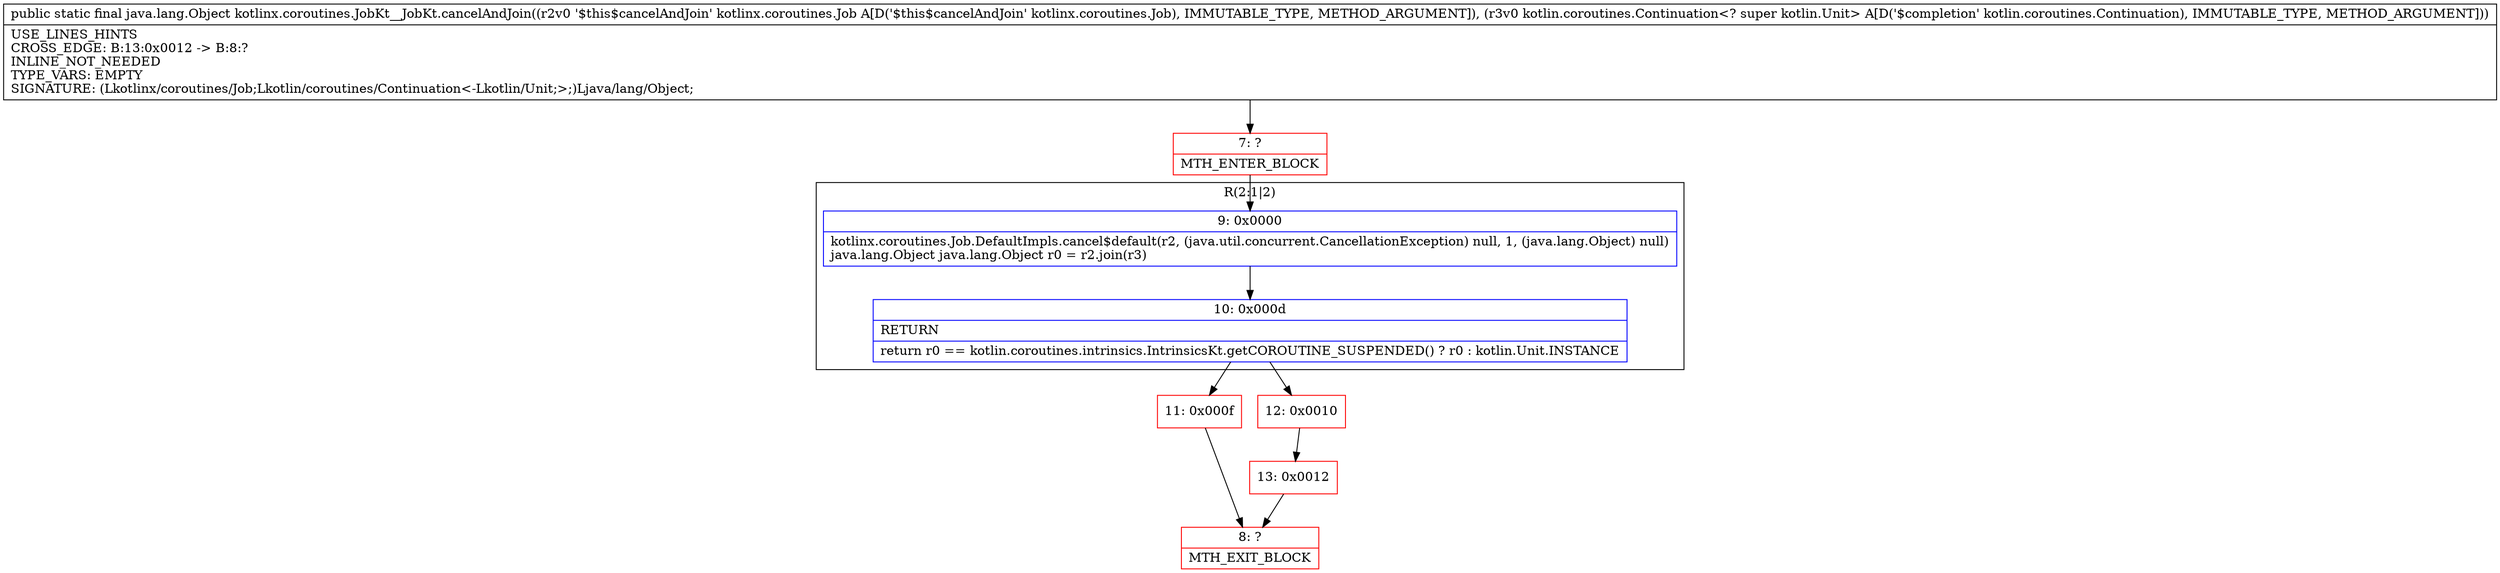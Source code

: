digraph "CFG forkotlinx.coroutines.JobKt__JobKt.cancelAndJoin(Lkotlinx\/coroutines\/Job;Lkotlin\/coroutines\/Continuation;)Ljava\/lang\/Object;" {
subgraph cluster_Region_1811158299 {
label = "R(2:1|2)";
node [shape=record,color=blue];
Node_9 [shape=record,label="{9\:\ 0x0000|kotlinx.coroutines.Job.DefaultImpls.cancel$default(r2, (java.util.concurrent.CancellationException) null, 1, (java.lang.Object) null)\ljava.lang.Object java.lang.Object r0 = r2.join(r3)\l}"];
Node_10 [shape=record,label="{10\:\ 0x000d|RETURN\l|return r0 == kotlin.coroutines.intrinsics.IntrinsicsKt.getCOROUTINE_SUSPENDED() ? r0 : kotlin.Unit.INSTANCE\l}"];
}
Node_7 [shape=record,color=red,label="{7\:\ ?|MTH_ENTER_BLOCK\l}"];
Node_11 [shape=record,color=red,label="{11\:\ 0x000f}"];
Node_8 [shape=record,color=red,label="{8\:\ ?|MTH_EXIT_BLOCK\l}"];
Node_12 [shape=record,color=red,label="{12\:\ 0x0010}"];
Node_13 [shape=record,color=red,label="{13\:\ 0x0012}"];
MethodNode[shape=record,label="{public static final java.lang.Object kotlinx.coroutines.JobKt__JobKt.cancelAndJoin((r2v0 '$this$cancelAndJoin' kotlinx.coroutines.Job A[D('$this$cancelAndJoin' kotlinx.coroutines.Job), IMMUTABLE_TYPE, METHOD_ARGUMENT]), (r3v0 kotlin.coroutines.Continuation\<? super kotlin.Unit\> A[D('$completion' kotlin.coroutines.Continuation), IMMUTABLE_TYPE, METHOD_ARGUMENT]))  | USE_LINES_HINTS\lCROSS_EDGE: B:13:0x0012 \-\> B:8:?\lINLINE_NOT_NEEDED\lTYPE_VARS: EMPTY\lSIGNATURE: (Lkotlinx\/coroutines\/Job;Lkotlin\/coroutines\/Continuation\<\-Lkotlin\/Unit;\>;)Ljava\/lang\/Object;\l}"];
MethodNode -> Node_7;Node_9 -> Node_10;
Node_10 -> Node_11;
Node_10 -> Node_12;
Node_7 -> Node_9;
Node_11 -> Node_8;
Node_12 -> Node_13;
Node_13 -> Node_8;
}

